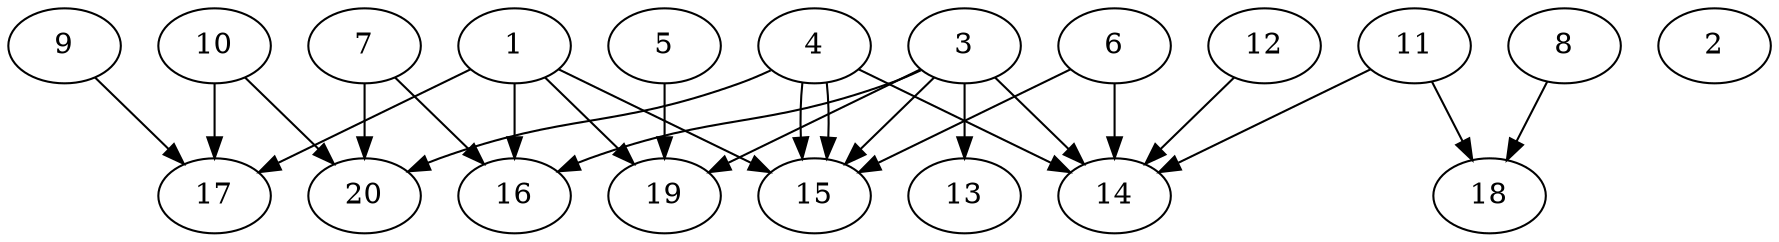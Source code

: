 // DAG automatically generated by daggen at Sat Jul 27 15:39:05 2019
// ./daggen --dot -n 20 --ccr 0.4 --fat 0.8 --regular 0.5 --density 0.4 --mindata 5242880 --maxdata 52428800 
digraph G {
  1 [size="57372160", alpha="0.11", expect_size="22948864"] 
  1 -> 15 [size ="22948864"]
  1 -> 16 [size ="22948864"]
  1 -> 17 [size ="22948864"]
  1 -> 19 [size ="22948864"]
  2 [size="46965760", alpha="0.15", expect_size="18786304"] 
  3 [size="108026880", alpha="0.17", expect_size="43210752"] 
  3 -> 13 [size ="43210752"]
  3 -> 14 [size ="43210752"]
  3 -> 15 [size ="43210752"]
  3 -> 16 [size ="43210752"]
  3 -> 19 [size ="43210752"]
  4 [size="81095680", alpha="0.09", expect_size="32438272"] 
  4 -> 14 [size ="32438272"]
  4 -> 15 [size ="32438272"]
  4 -> 15 [size ="32438272"]
  4 -> 20 [size ="32438272"]
  5 [size="26915840", alpha="0.02", expect_size="10766336"] 
  5 -> 19 [size ="10766336"]
  6 [size="63493120", alpha="0.09", expect_size="25397248"] 
  6 -> 14 [size ="25397248"]
  6 -> 15 [size ="25397248"]
  7 [size="109199360", alpha="0.05", expect_size="43679744"] 
  7 -> 16 [size ="43679744"]
  7 -> 20 [size ="43679744"]
  8 [size="123573760", alpha="0.10", expect_size="49429504"] 
  8 -> 18 [size ="49429504"]
  9 [size="65999360", alpha="0.16", expect_size="26399744"] 
  9 -> 17 [size ="26399744"]
  10 [size="78220800", alpha="0.11", expect_size="31288320"] 
  10 -> 17 [size ="31288320"]
  10 -> 20 [size ="31288320"]
  11 [size="119129600", alpha="0.01", expect_size="47651840"] 
  11 -> 14 [size ="47651840"]
  11 -> 18 [size ="47651840"]
  12 [size="66798080", alpha="0.01", expect_size="26719232"] 
  12 -> 14 [size ="26719232"]
  13 [size="39690240", alpha="0.13", expect_size="15876096"] 
  14 [size="23032320", alpha="0.09", expect_size="9212928"] 
  15 [size="78251520", alpha="0.16", expect_size="31300608"] 
  16 [size="88721920", alpha="0.16", expect_size="35488768"] 
  17 [size="22205440", alpha="0.02", expect_size="8882176"] 
  18 [size="49710080", alpha="0.02", expect_size="19884032"] 
  19 [size="106204160", alpha="0.02", expect_size="42481664"] 
  20 [size="80924160", alpha="0.00", expect_size="32369664"] 
}
